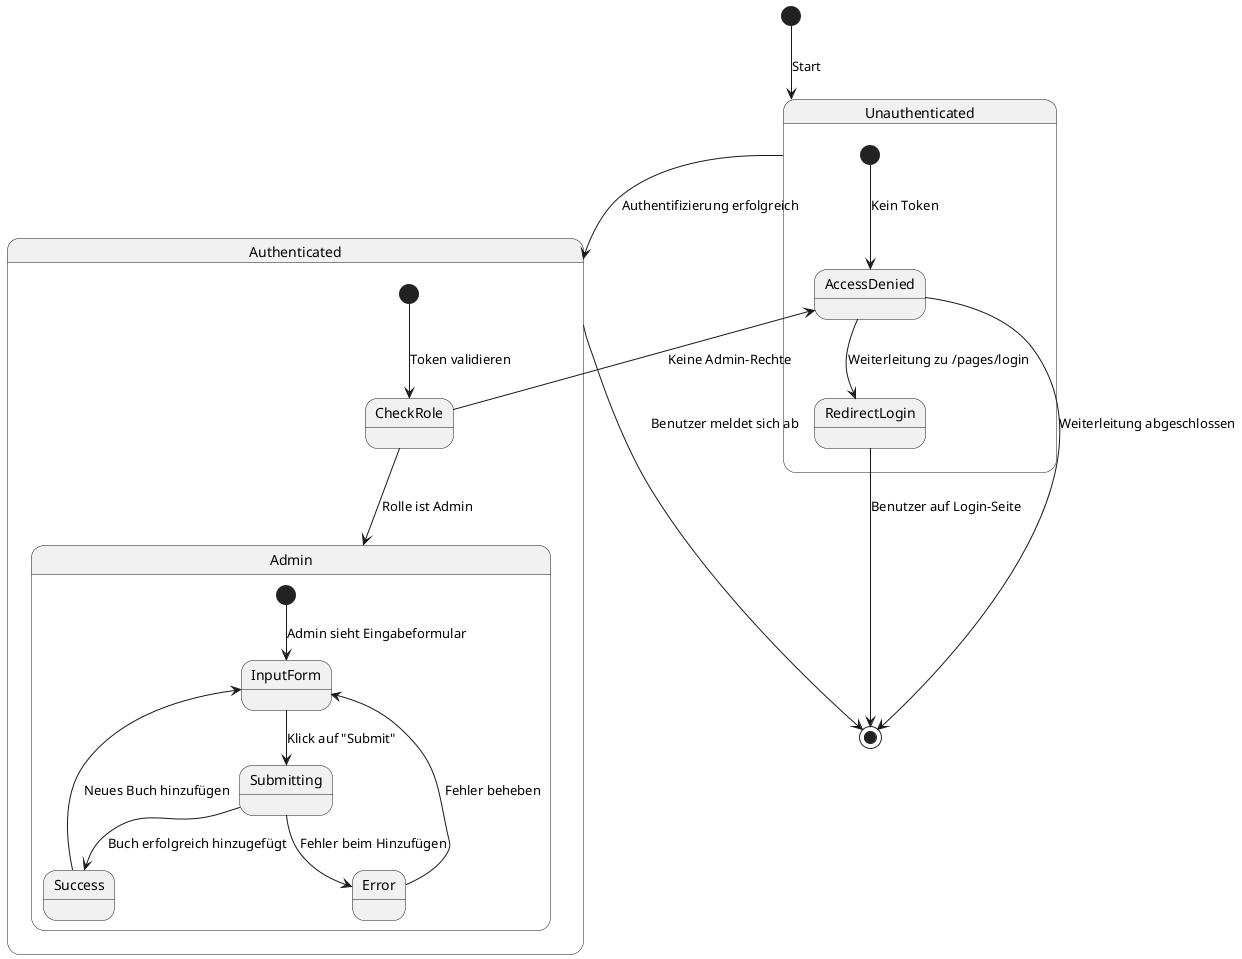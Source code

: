 @startuml BuchHinzufuegen
[*] --> Unauthenticated : Start

state Unauthenticated {
    [*] --> AccessDenied : Kein Token
    AccessDenied --> RedirectLogin : Weiterleitung zu /pages/login
}

state Authenticated {
    [*] --> CheckRole : Token validieren
    CheckRole --> Admin : Rolle ist Admin
    CheckRole --> AccessDenied : Keine Admin-Rechte

    state Admin {
        [*] --> InputForm : Admin sieht Eingabeformular
        InputForm --> Submitting : Klick auf "Submit"
        Submitting --> Success : Buch erfolgreich hinzugefügt
        Submitting --> Error : Fehler beim Hinzufügen
        Success --> InputForm : Neues Buch hinzufügen
        Error --> InputForm : Fehler beheben
    }
}

AccessDenied --> [*] : Weiterleitung abgeschlossen
RedirectLogin --> [*] : Benutzer auf Login-Seite

Authenticated --> [*] : Benutzer meldet sich ab
Unauthenticated --> Authenticated : Authentifizierung erfolgreich
@enduml
